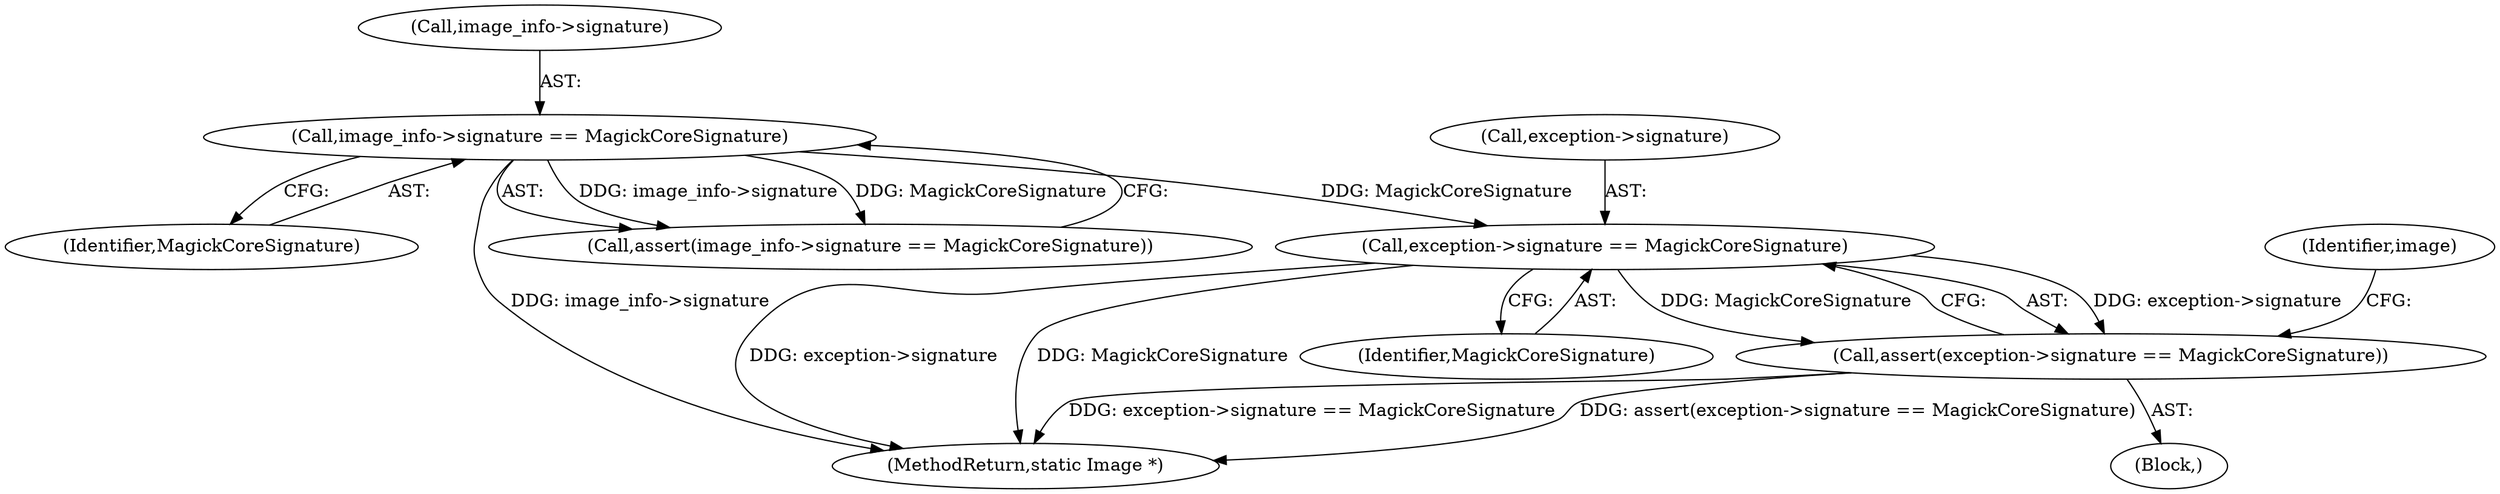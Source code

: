 digraph "0_ImageMagick_ef8f40689ac452398026c07da41656a7c87e4683@pointer" {
"1000163" [label="(Call,exception->signature == MagickCoreSignature)"];
"1000136" [label="(Call,image_info->signature == MagickCoreSignature)"];
"1000162" [label="(Call,assert(exception->signature == MagickCoreSignature))"];
"1000137" [label="(Call,image_info->signature)"];
"1000136" [label="(Call,image_info->signature == MagickCoreSignature)"];
"1000169" [label="(Identifier,image)"];
"1000140" [label="(Identifier,MagickCoreSignature)"];
"1001541" [label="(MethodReturn,static Image *)"];
"1000162" [label="(Call,assert(exception->signature == MagickCoreSignature))"];
"1000112" [label="(Block,)"];
"1000167" [label="(Identifier,MagickCoreSignature)"];
"1000135" [label="(Call,assert(image_info->signature == MagickCoreSignature))"];
"1000164" [label="(Call,exception->signature)"];
"1000163" [label="(Call,exception->signature == MagickCoreSignature)"];
"1000163" -> "1000162"  [label="AST: "];
"1000163" -> "1000167"  [label="CFG: "];
"1000164" -> "1000163"  [label="AST: "];
"1000167" -> "1000163"  [label="AST: "];
"1000162" -> "1000163"  [label="CFG: "];
"1000163" -> "1001541"  [label="DDG: exception->signature"];
"1000163" -> "1001541"  [label="DDG: MagickCoreSignature"];
"1000163" -> "1000162"  [label="DDG: exception->signature"];
"1000163" -> "1000162"  [label="DDG: MagickCoreSignature"];
"1000136" -> "1000163"  [label="DDG: MagickCoreSignature"];
"1000136" -> "1000135"  [label="AST: "];
"1000136" -> "1000140"  [label="CFG: "];
"1000137" -> "1000136"  [label="AST: "];
"1000140" -> "1000136"  [label="AST: "];
"1000135" -> "1000136"  [label="CFG: "];
"1000136" -> "1001541"  [label="DDG: image_info->signature"];
"1000136" -> "1000135"  [label="DDG: image_info->signature"];
"1000136" -> "1000135"  [label="DDG: MagickCoreSignature"];
"1000162" -> "1000112"  [label="AST: "];
"1000169" -> "1000162"  [label="CFG: "];
"1000162" -> "1001541"  [label="DDG: exception->signature == MagickCoreSignature"];
"1000162" -> "1001541"  [label="DDG: assert(exception->signature == MagickCoreSignature)"];
}
